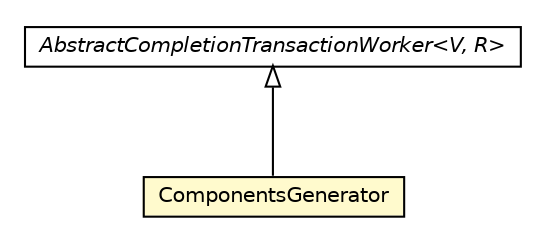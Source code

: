 #!/usr/local/bin/dot
#
# Class diagram 
# Generated by UMLGraph version 5.1 (http://www.umlgraph.org/)
#

digraph G {
	edge [fontname="Helvetica",fontsize=10,labelfontname="Helvetica",labelfontsize=10];
	node [fontname="Helvetica",fontsize=10,shape=plaintext];
	nodesep=0.25;
	ranksep=0.5;
	// org.androidtransfuse.processor.AbstractCompletionTransactionWorker<V, R>
	c109743 [label=<<table title="org.androidtransfuse.processor.AbstractCompletionTransactionWorker" border="0" cellborder="1" cellspacing="0" cellpadding="2" port="p" href="../processor/AbstractCompletionTransactionWorker.html">
		<tr><td><table border="0" cellspacing="0" cellpadding="1">
<tr><td align="center" balign="center"><font face="Helvetica-Oblique"> AbstractCompletionTransactionWorker&lt;V, R&gt; </font></td></tr>
		</table></td></tr>
		</table>>, fontname="Helvetica", fontcolor="black", fontsize=10.0];
	// org.androidtransfuse.gen.ComponentsGenerator
	c109778 [label=<<table title="org.androidtransfuse.gen.ComponentsGenerator" border="0" cellborder="1" cellspacing="0" cellpadding="2" port="p" bgcolor="lemonChiffon" href="./ComponentsGenerator.html">
		<tr><td><table border="0" cellspacing="0" cellpadding="1">
<tr><td align="center" balign="center"> ComponentsGenerator </td></tr>
		</table></td></tr>
		</table>>, fontname="Helvetica", fontcolor="black", fontsize=10.0];
	//org.androidtransfuse.gen.ComponentsGenerator extends org.androidtransfuse.processor.AbstractCompletionTransactionWorker<java.util.Map<javax.inject.Provider<org.androidtransfuse.adapter.ASTType>, com.sun.codemodel.JDefinedClass>, java.lang.Void>
	c109743:p -> c109778:p [dir=back,arrowtail=empty];
}

